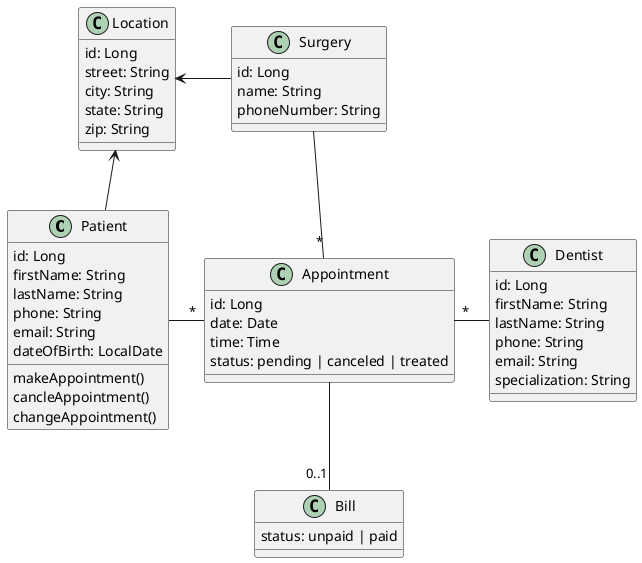 @startuml class_diagram

class Patient {
    id: Long 
    firstName: String
    lastName: String
    phone: String
    email: String
    dateOfBirth: LocalDate
    makeAppointment()
    cancleAppointment()
    changeAppointment()
}

class Appointment {
    id: Long
    date: Date
    time: Time
    status: pending | canceled | treated
}

class Dentist {
    id: Long 
    firstName: String
    lastName: String
    phone: String
    email: String
    specialization: String
}

class Location {
    id: Long
    street: String
    city: String
    state: String
    zip: String
}

class Surgery {
    id: Long
    name: String
    phoneNumber: String
}

class Bill {
    status: unpaid | paid
}

Location <-- Patient
Patient - "*" Appointment
Location <- Surgery
Surgery -- "*" Appointment
Appointment "*" - Dentist
Appointment -- "0..1" Bill
@enduml